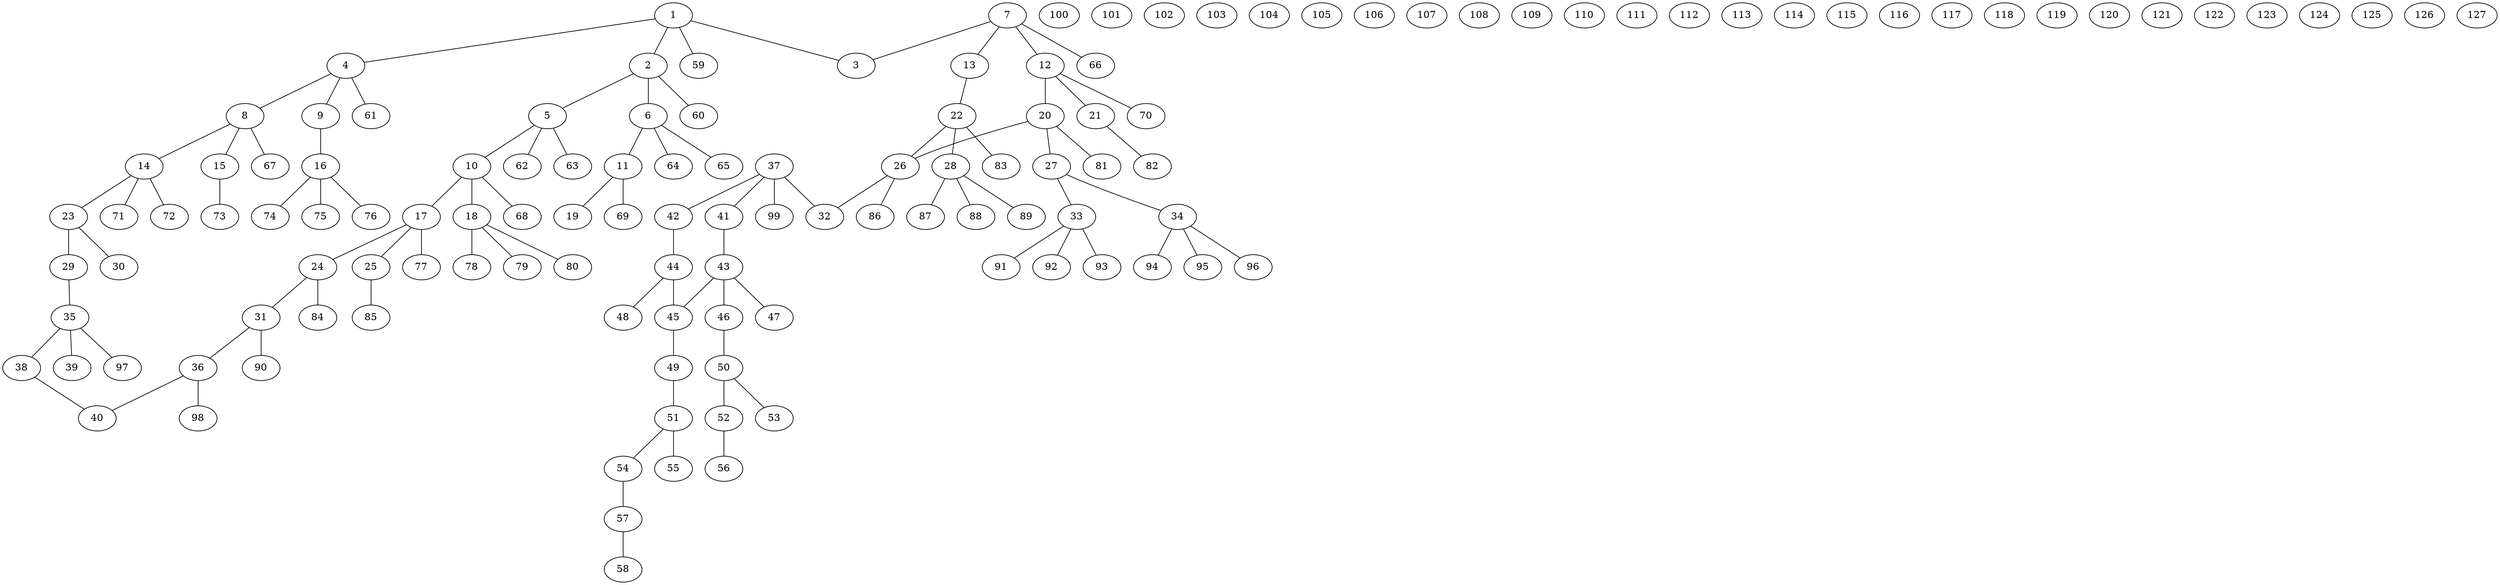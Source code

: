 graph molecule_1142 {
	1	 [chem=C];
	2	 [chem=C];
	1 -- 2	 [valence=1];
	3	 [chem=O];
	1 -- 3	 [valence=1];
	4	 [chem=C];
	1 -- 4	 [valence=1];
	59	 [chem=H];
	1 -- 59	 [valence=1];
	5	 [chem=C];
	2 -- 5	 [valence=1];
	6	 [chem=C];
	2 -- 6	 [valence=1];
	60	 [chem=H];
	2 -- 60	 [valence=1];
	8	 [chem=C];
	4 -- 8	 [valence=1];
	9	 [chem=O];
	4 -- 9	 [valence=1];
	61	 [chem=H];
	4 -- 61	 [valence=1];
	10	 [chem=C];
	5 -- 10	 [valence=1];
	62	 [chem=H];
	5 -- 62	 [valence=1];
	63	 [chem=H];
	5 -- 63	 [valence=1];
	11	 [chem=C];
	6 -- 11	 [valence=1];
	64	 [chem=H];
	6 -- 64	 [valence=1];
	65	 [chem=H];
	6 -- 65	 [valence=1];
	7	 [chem=C];
	7 -- 3	 [valence=1];
	12	 [chem=C];
	7 -- 12	 [valence=1];
	13	 [chem=O];
	7 -- 13	 [valence=1];
	66	 [chem=H];
	7 -- 66	 [valence=1];
	14	 [chem=C];
	8 -- 14	 [valence=1];
	15	 [chem=O];
	8 -- 15	 [valence=1];
	67	 [chem=H];
	8 -- 67	 [valence=1];
	16	 [chem=C];
	9 -- 16	 [valence=1];
	17	 [chem=C];
	10 -- 17	 [valence=1];
	18	 [chem=C];
	10 -- 18	 [valence=1];
	68	 [chem=H];
	10 -- 68	 [valence=1];
	19	 [chem=O];
	11 -- 19	 [valence=2];
	69	 [chem=H];
	11 -- 69	 [valence=1];
	20	 [chem=C];
	12 -- 20	 [valence=1];
	21	 [chem=O];
	12 -- 21	 [valence=1];
	70	 [chem=H];
	12 -- 70	 [valence=1];
	22	 [chem=C];
	13 -- 22	 [valence=1];
	23	 [chem=C];
	14 -- 23	 [valence=1];
	71	 [chem=H];
	14 -- 71	 [valence=1];
	72	 [chem=H];
	14 -- 72	 [valence=1];
	73	 [chem=H];
	15 -- 73	 [valence=1];
	74	 [chem=H];
	16 -- 74	 [valence=1];
	75	 [chem=H];
	16 -- 75	 [valence=1];
	76	 [chem=H];
	16 -- 76	 [valence=1];
	24	 [chem=C];
	17 -- 24	 [valence=1];
	25	 [chem=O];
	17 -- 25	 [valence=1];
	77	 [chem=H];
	17 -- 77	 [valence=1];
	78	 [chem=H];
	18 -- 78	 [valence=1];
	79	 [chem=H];
	18 -- 79	 [valence=1];
	80	 [chem=H];
	18 -- 80	 [valence=1];
	26	 [chem=C];
	20 -- 26	 [valence=1];
	27	 [chem=N];
	20 -- 27	 [valence=1];
	81	 [chem=H];
	20 -- 81	 [valence=1];
	82	 [chem=H];
	21 -- 82	 [valence=1];
	22 -- 26	 [valence=1];
	28	 [chem=C];
	22 -- 28	 [valence=1];
	83	 [chem=H];
	22 -- 83	 [valence=1];
	29	 [chem=O];
	23 -- 29	 [valence=1];
	30	 [chem=O];
	23 -- 30	 [valence=2];
	31	 [chem=C];
	24 -- 31	 [valence=2];
	84	 [chem=H];
	24 -- 84	 [valence=1];
	85	 [chem=H];
	25 -- 85	 [valence=1];
	32	 [chem=O];
	26 -- 32	 [valence=1];
	86	 [chem=H];
	26 -- 86	 [valence=1];
	33	 [chem=C];
	27 -- 33	 [valence=1];
	34	 [chem=C];
	27 -- 34	 [valence=1];
	87	 [chem=H];
	28 -- 87	 [valence=1];
	88	 [chem=H];
	28 -- 88	 [valence=1];
	89	 [chem=H];
	28 -- 89	 [valence=1];
	35	 [chem=C];
	29 -- 35	 [valence=1];
	36	 [chem=C];
	31 -- 36	 [valence=1];
	90	 [chem=H];
	31 -- 90	 [valence=1];
	91	 [chem=H];
	33 -- 91	 [valence=1];
	92	 [chem=H];
	33 -- 92	 [valence=1];
	93	 [chem=H];
	33 -- 93	 [valence=1];
	94	 [chem=H];
	34 -- 94	 [valence=1];
	95	 [chem=H];
	34 -- 95	 [valence=1];
	96	 [chem=H];
	34 -- 96	 [valence=1];
	38	 [chem=C];
	35 -- 38	 [valence=1];
	39	 [chem=C];
	35 -- 39	 [valence=1];
	97	 [chem=H];
	35 -- 97	 [valence=1];
	40	 [chem=C];
	36 -- 40	 [valence=2];
	98	 [chem=H];
	36 -- 98	 [valence=1];
	37	 [chem=C];
	37 -- 32	 [valence=1];
	41	 [chem=C];
	37 -- 41	 [valence=1];
	42	 [chem=O];
	37 -- 42	 [valence=1];
	99	 [chem=H];
	37 -- 99	 [valence=1];
	38 -- 40	 [valence=1];
	43	 [chem=C];
	41 -- 43	 [valence=1];
	44	 [chem=C];
	42 -- 44	 [valence=1];
	45	 [chem=C];
	43 -- 45	 [valence=1];
	46	 [chem=O];
	43 -- 46	 [valence=1];
	47	 [chem=C];
	43 -- 47	 [valence=1];
	44 -- 45	 [valence=1];
	48	 [chem=C];
	44 -- 48	 [valence=1];
	49	 [chem=O];
	45 -- 49	 [valence=1];
	50	 [chem=C];
	46 -- 50	 [valence=1];
	51	 [chem=C];
	49 -- 51	 [valence=1];
	52	 [chem=C];
	50 -- 52	 [valence=1];
	53	 [chem=O];
	50 -- 53	 [valence=2];
	54	 [chem=C];
	51 -- 54	 [valence=1];
	55	 [chem=O];
	51 -- 55	 [valence=2];
	56	 [chem=C];
	52 -- 56	 [valence=1];
	57	 [chem=C];
	54 -- 57	 [valence=1];
	58	 [chem=C];
	57 -- 58	 [valence=1];
	100	 [chem=H];
	101	 [chem=H];
	102	 [chem=H];
	103	 [chem=H];
	104	 [chem=H];
	105	 [chem=H];
	106	 [chem=H];
	107	 [chem=H];
	108	 [chem=H];
	109	 [chem=H];
	110	 [chem=H];
	111	 [chem=H];
	112	 [chem=H];
	113	 [chem=H];
	114	 [chem=H];
	115	 [chem=H];
	116	 [chem=H];
	117	 [chem=H];
	118	 [chem=H];
	119	 [chem=H];
	120	 [chem=H];
	121	 [chem=H];
	122	 [chem=H];
	123	 [chem=H];
	124	 [chem=H];
	125	 [chem=H];
	126	 [chem=H];
	127	 [chem=H];
}
